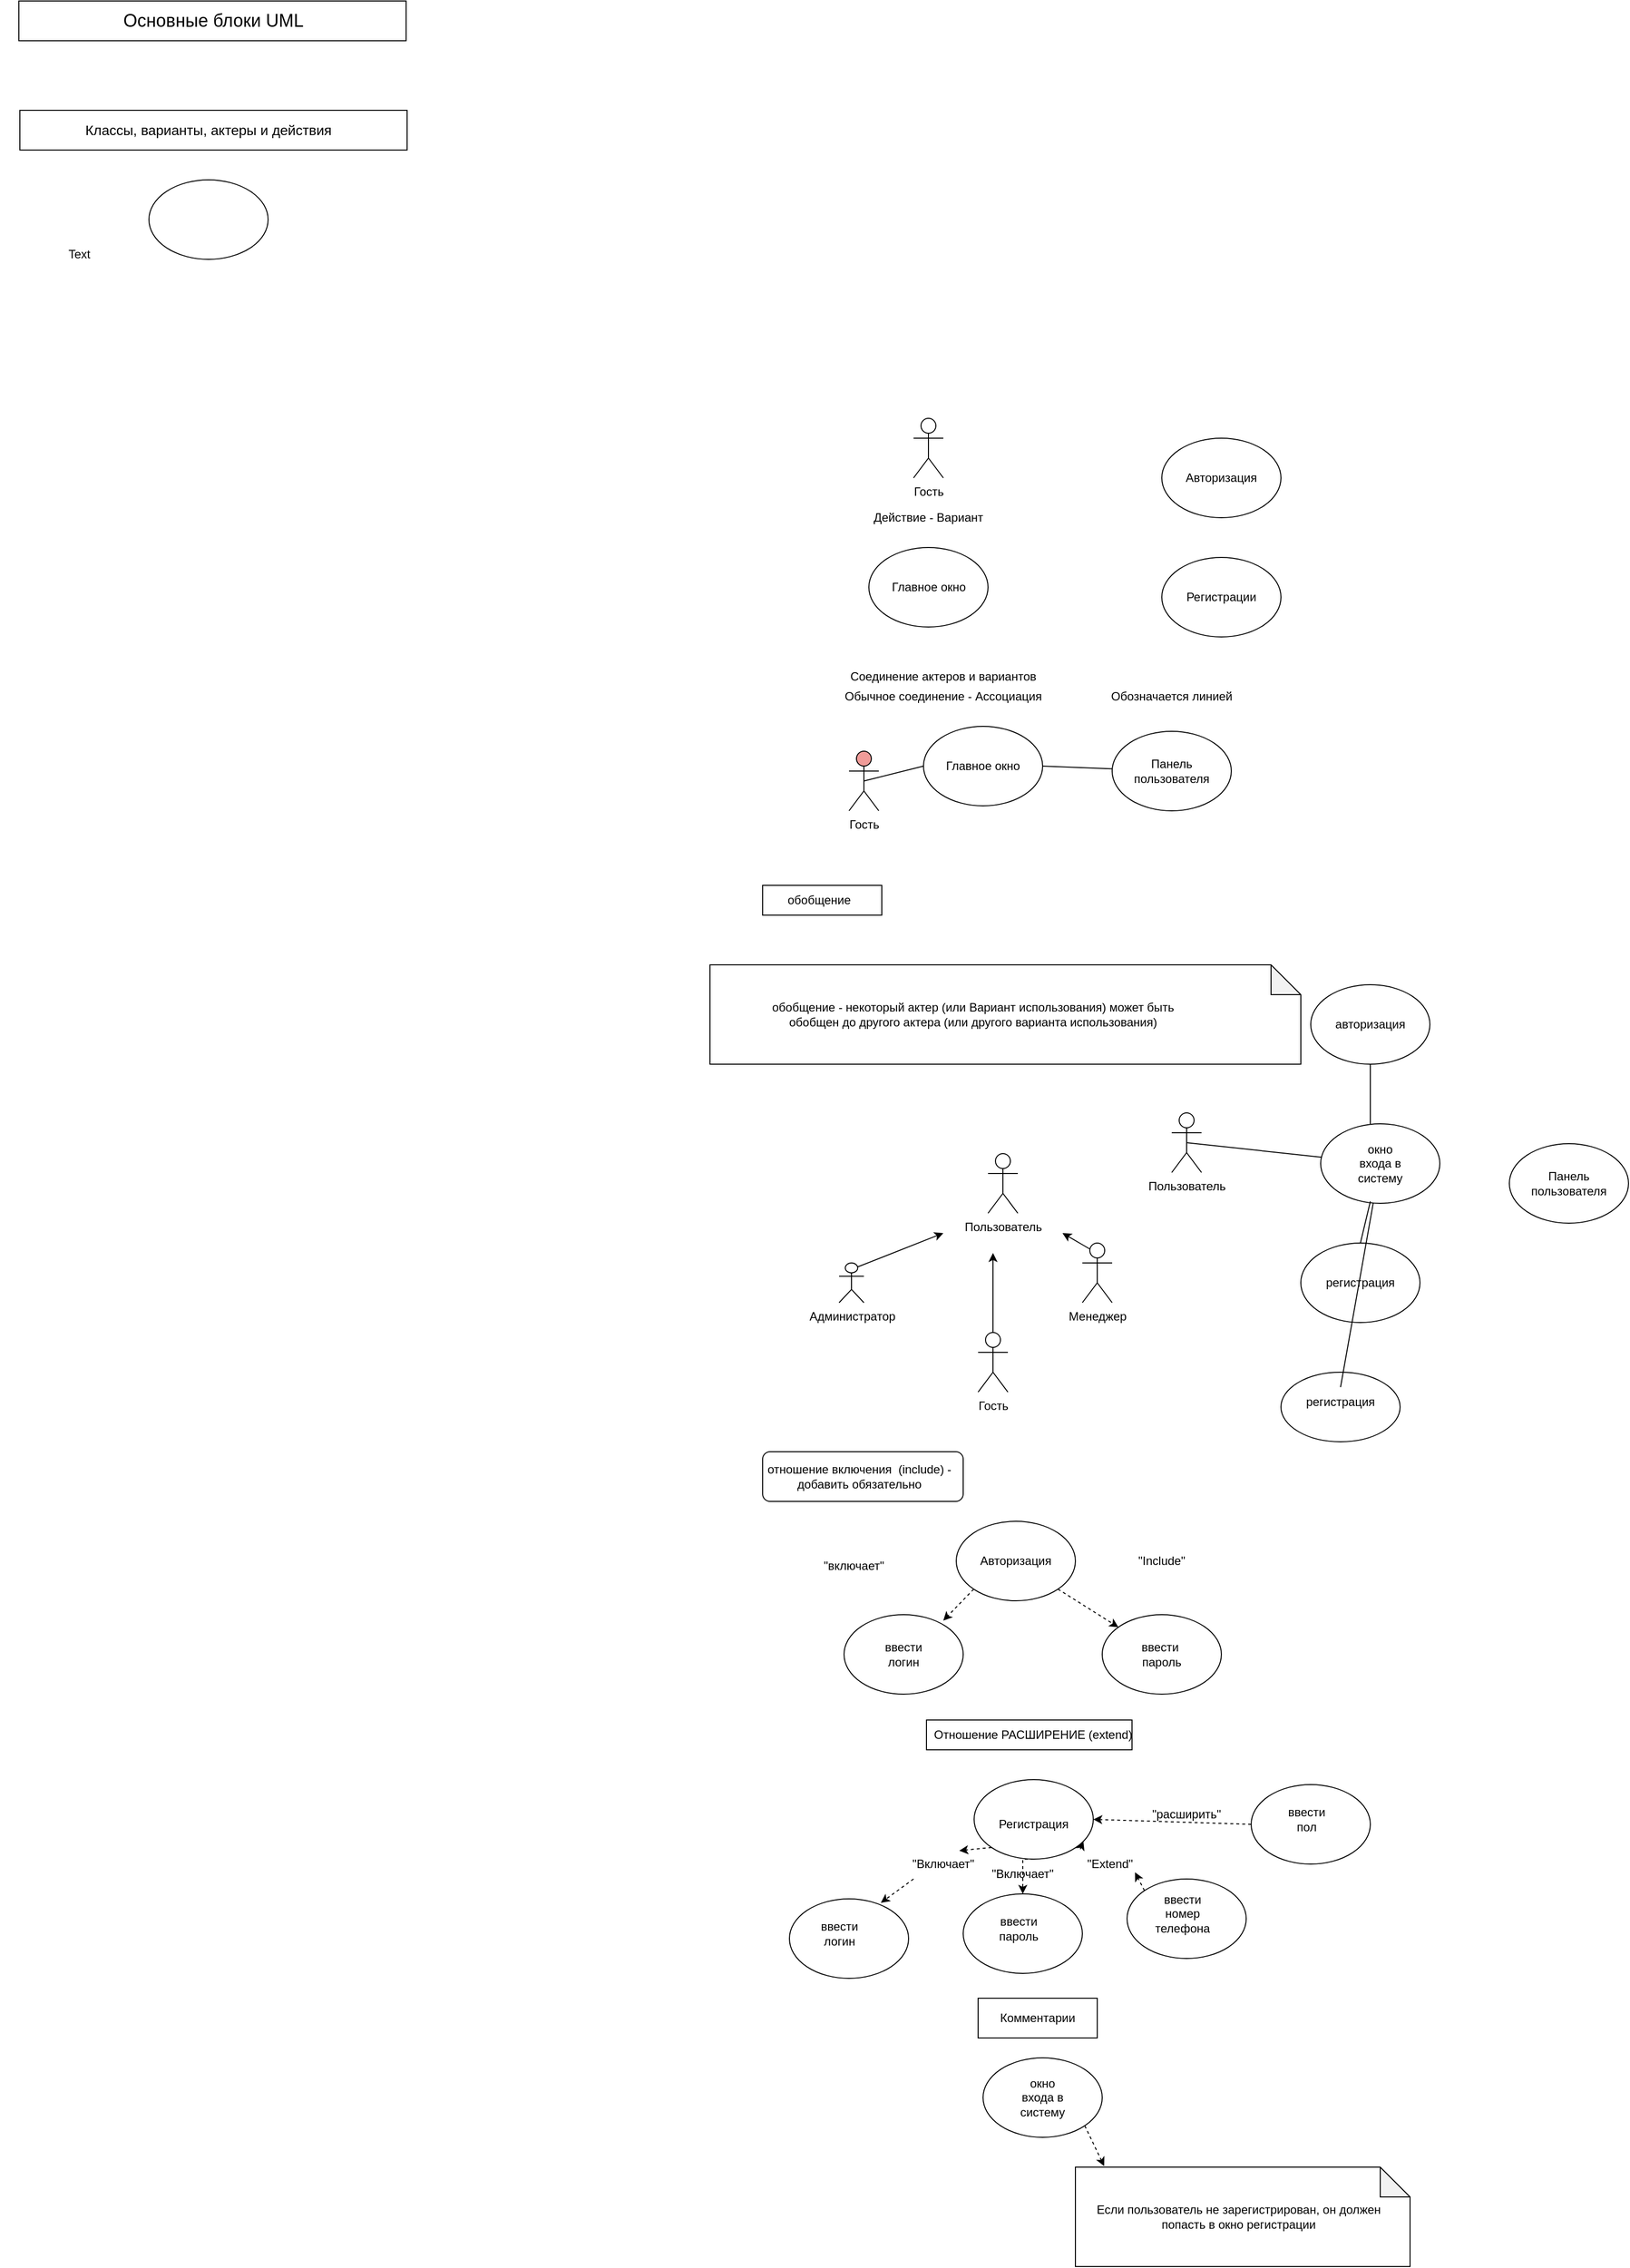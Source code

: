 <mxfile version="24.8.1">
  <diagram name="Страница — 1" id="FOtvyurut0e9OAAs1gAz">
    <mxGraphModel dx="1434" dy="793" grid="1" gridSize="10" guides="1" tooltips="1" connect="1" arrows="1" fold="1" page="1" pageScale="1" pageWidth="827" pageHeight="1169" math="0" shadow="0">
      <root>
        <mxCell id="0" />
        <mxCell id="1" parent="0" />
        <mxCell id="MC5am3bXcMpyfJ8UCvmq-80" value="" style="rounded=0;whiteSpace=wrap;html=1;" vertex="1" parent="1">
          <mxGeometry x="1133" y="1780" width="207" height="30" as="geometry" />
        </mxCell>
        <mxCell id="MC5am3bXcMpyfJ8UCvmq-4" value="" style="rounded=0;whiteSpace=wrap;html=1;" vertex="1" parent="1">
          <mxGeometry x="219" y="50" width="390" height="40" as="geometry" />
        </mxCell>
        <mxCell id="MC5am3bXcMpyfJ8UCvmq-5" value="&lt;font style=&quot;font-size: 18px;&quot;&gt;Основные блоки UML&lt;/font&gt;" style="text;html=1;align=center;verticalAlign=middle;whiteSpace=wrap;rounded=0;" vertex="1" parent="1">
          <mxGeometry x="260" y="55" width="310" height="30" as="geometry" />
        </mxCell>
        <mxCell id="MC5am3bXcMpyfJ8UCvmq-6" value="" style="rounded=0;whiteSpace=wrap;html=1;" vertex="1" parent="1">
          <mxGeometry x="220" y="160" width="390" height="40" as="geometry" />
        </mxCell>
        <mxCell id="MC5am3bXcMpyfJ8UCvmq-7" value="Text" style="text;html=1;align=center;verticalAlign=middle;whiteSpace=wrap;rounded=0;" vertex="1" parent="1">
          <mxGeometry x="250" y="290" width="60" height="30" as="geometry" />
        </mxCell>
        <mxCell id="MC5am3bXcMpyfJ8UCvmq-9" value="" style="ellipse;whiteSpace=wrap;html=1;" vertex="1" parent="1">
          <mxGeometry x="350" y="230" width="120" height="80" as="geometry" />
        </mxCell>
        <mxCell id="MC5am3bXcMpyfJ8UCvmq-10" value="&lt;font style=&quot;font-size: 14px;&quot;&gt;Классы, варианты, актеры и действия&lt;/font&gt;" style="text;html=1;align=center;verticalAlign=middle;whiteSpace=wrap;rounded=0;" vertex="1" parent="1">
          <mxGeometry x="200" y="165" width="420" height="30" as="geometry" />
        </mxCell>
        <mxCell id="MC5am3bXcMpyfJ8UCvmq-12" value="Гость" style="shape=umlActor;verticalLabelPosition=bottom;verticalAlign=top;html=1;outlineConnect=0;" vertex="1" parent="1">
          <mxGeometry x="1120" y="470" width="30" height="60" as="geometry" />
        </mxCell>
        <mxCell id="MC5am3bXcMpyfJ8UCvmq-13" value="Действие - Вариант" style="text;html=1;align=center;verticalAlign=middle;whiteSpace=wrap;rounded=0;" vertex="1" parent="1">
          <mxGeometry x="1055" y="555" width="160" height="30" as="geometry" />
        </mxCell>
        <mxCell id="MC5am3bXcMpyfJ8UCvmq-14" value="" style="ellipse;whiteSpace=wrap;html=1;" vertex="1" parent="1">
          <mxGeometry x="1075" y="600" width="120" height="80" as="geometry" />
        </mxCell>
        <mxCell id="MC5am3bXcMpyfJ8UCvmq-16" value="Главное окно" style="text;html=1;align=center;verticalAlign=middle;whiteSpace=wrap;rounded=0;" vertex="1" parent="1">
          <mxGeometry x="1087.5" y="625" width="95" height="30" as="geometry" />
        </mxCell>
        <mxCell id="MC5am3bXcMpyfJ8UCvmq-17" value="" style="ellipse;whiteSpace=wrap;html=1;" vertex="1" parent="1">
          <mxGeometry x="1370" y="490" width="120" height="80" as="geometry" />
        </mxCell>
        <mxCell id="MC5am3bXcMpyfJ8UCvmq-18" value="Авторизация" style="text;html=1;align=center;verticalAlign=middle;whiteSpace=wrap;rounded=0;" vertex="1" parent="1">
          <mxGeometry x="1400" y="515" width="60" height="30" as="geometry" />
        </mxCell>
        <mxCell id="MC5am3bXcMpyfJ8UCvmq-19" value="" style="ellipse;whiteSpace=wrap;html=1;" vertex="1" parent="1">
          <mxGeometry x="1370" y="610" width="120" height="80" as="geometry" />
        </mxCell>
        <mxCell id="MC5am3bXcMpyfJ8UCvmq-20" value="Регистрации" style="text;html=1;align=center;verticalAlign=middle;whiteSpace=wrap;rounded=0;" vertex="1" parent="1">
          <mxGeometry x="1400" y="635" width="60" height="30" as="geometry" />
        </mxCell>
        <mxCell id="MC5am3bXcMpyfJ8UCvmq-21" value="Соединение актеров и вариантов" style="text;html=1;align=center;verticalAlign=middle;whiteSpace=wrap;rounded=0;" vertex="1" parent="1">
          <mxGeometry x="1030" y="720" width="240" height="20" as="geometry" />
        </mxCell>
        <mxCell id="MC5am3bXcMpyfJ8UCvmq-23" value="Обычное соединение - Ассоциация&lt;span style=&quot;color: rgba(0, 0, 0, 0); font-family: monospace; font-size: 0px; text-align: start; text-wrap: nowrap;&quot;&gt;%3CmxGraphModel%3E%3Croot%3E%3CmxCell%20id%3D%220%22%2F%3E%3CmxCell%20id%3D%221%22%20parent%3D%220%22%2F%3E%3CmxCell%20id%3D%222%22%20value%3D%22%D0%A1%D0%BE%D0%B5%D0%B4%D0%B8%D0%BD%D0%B5%D0%BD%D0%B8%D0%B5%20%D0%B0%D0%BA%D1%82%D0%B5%D1%80%D0%BE%D0%B2%20%D0%B8%20%D0%B2%D0%B0%D1%80%D0%B8%D0%B0%D0%BD%D1%82%D0%BE%D0%B2%22%20style%3D%22text%3Bhtml%3D1%3Balign%3Dcenter%3BverticalAlign%3Dmiddle%3BwhiteSpace%3Dwrap%3Brounded%3D0%3B%22%20vertex%3D%221%22%20parent%3D%221%22%3E%3CmxGeometry%20x%3D%221030%22%20y%3D%22720%22%20width%3D%22240%22%20height%3D%2220%22%20as%3D%22geometry%22%2F%3E%3C%2FmxCell%3E%3C%2Froot%3E%3C%2FmxGraphModel%3E&lt;/span&gt;" style="text;html=1;align=center;verticalAlign=middle;whiteSpace=wrap;rounded=0;" vertex="1" parent="1">
          <mxGeometry x="1030" y="740" width="240" height="20" as="geometry" />
        </mxCell>
        <mxCell id="MC5am3bXcMpyfJ8UCvmq-24" value="Обозначается линией" style="text;html=1;align=center;verticalAlign=middle;whiteSpace=wrap;rounded=0;" vertex="1" parent="1">
          <mxGeometry x="1310" y="740" width="140" height="20" as="geometry" />
        </mxCell>
        <mxCell id="MC5am3bXcMpyfJ8UCvmq-25" value="" style="ellipse;whiteSpace=wrap;html=1;" vertex="1" parent="1">
          <mxGeometry x="1130" y="780" width="120" height="80" as="geometry" />
        </mxCell>
        <mxCell id="MC5am3bXcMpyfJ8UCvmq-35" style="rounded=0;orthogonalLoop=1;jettySize=auto;html=1;endArrow=none;endFill=0;" edge="1" parent="1" target="MC5am3bXcMpyfJ8UCvmq-33">
          <mxGeometry relative="1" as="geometry">
            <mxPoint x="1250" y="820" as="sourcePoint" />
          </mxGeometry>
        </mxCell>
        <mxCell id="MC5am3bXcMpyfJ8UCvmq-26" value="Главное окно" style="text;html=1;align=center;verticalAlign=middle;whiteSpace=wrap;rounded=0;" vertex="1" parent="1">
          <mxGeometry x="1145" y="805" width="90" height="30" as="geometry" />
        </mxCell>
        <mxCell id="MC5am3bXcMpyfJ8UCvmq-31" style="rounded=0;orthogonalLoop=1;jettySize=auto;html=1;exitX=0.5;exitY=0.5;exitDx=0;exitDy=0;exitPerimeter=0;entryX=0;entryY=0.5;entryDx=0;entryDy=0;startArrow=none;startFill=0;endArrow=none;endFill=0;" edge="1" parent="1" source="MC5am3bXcMpyfJ8UCvmq-27" target="MC5am3bXcMpyfJ8UCvmq-25">
          <mxGeometry relative="1" as="geometry" />
        </mxCell>
        <mxCell id="MC5am3bXcMpyfJ8UCvmq-27" value="Гость" style="shape=umlActor;verticalLabelPosition=bottom;verticalAlign=top;html=1;outlineConnect=0;fillColor=#F19C99;" vertex="1" parent="1">
          <mxGeometry x="1055" y="805" width="30" height="60" as="geometry" />
        </mxCell>
        <mxCell id="MC5am3bXcMpyfJ8UCvmq-33" value="" style="ellipse;whiteSpace=wrap;html=1;" vertex="1" parent="1">
          <mxGeometry x="1320" y="785" width="120" height="80" as="geometry" />
        </mxCell>
        <mxCell id="MC5am3bXcMpyfJ8UCvmq-34" value="Панель пользователя" style="text;html=1;align=center;verticalAlign=middle;whiteSpace=wrap;rounded=0;" vertex="1" parent="1">
          <mxGeometry x="1350" y="810" width="60" height="30" as="geometry" />
        </mxCell>
        <mxCell id="MC5am3bXcMpyfJ8UCvmq-36" value="" style="rounded=0;whiteSpace=wrap;html=1;" vertex="1" parent="1">
          <mxGeometry x="968" y="940" width="120" height="30" as="geometry" />
        </mxCell>
        <mxCell id="MC5am3bXcMpyfJ8UCvmq-37" value="обобщение" style="text;html=1;align=center;verticalAlign=middle;whiteSpace=wrap;rounded=0;" vertex="1" parent="1">
          <mxGeometry x="995" y="940" width="60" height="30" as="geometry" />
        </mxCell>
        <mxCell id="MC5am3bXcMpyfJ8UCvmq-40" value="" style="shape=note;whiteSpace=wrap;html=1;backgroundOutline=1;darkOpacity=0.05;" vertex="1" parent="1">
          <mxGeometry x="915" y="1020" width="595" height="100" as="geometry" />
        </mxCell>
        <mxCell id="MC5am3bXcMpyfJ8UCvmq-41" value="обобщение - некоторый актер (или Вариант использования) может быть обобщен до другого актера (или другого варианта использования)" style="text;html=1;align=center;verticalAlign=middle;whiteSpace=wrap;rounded=0;" vertex="1" parent="1">
          <mxGeometry x="950" y="1030" width="460" height="80" as="geometry" />
        </mxCell>
        <mxCell id="MC5am3bXcMpyfJ8UCvmq-42" value="Пользователь&lt;span style=&quot;color: rgba(0, 0, 0, 0); font-family: monospace; font-size: 0px; text-align: start;&quot;&gt;%3CmxGraphModel%3E%3Croot%3E%3CmxCell%20id%3D%220%22%2F%3E%3CmxCell%20id%3D%221%22%20parent%3D%220%22%2F%3E%3CmxCell%20id%3D%222%22%20value%3D%22%D0%9E%D0%B1%D1%8B%D1%87%D0%BD%D0%BE%D0%B5%20%D1%81%D0%BE%D0%B5%D0%B4%D0%B8%D0%BD%D0%B5%D0%BD%D0%B8%D0%B5%20-%20%D0%90%D1%81%D1%81%D0%BE%D1%86%D0%B8%D0%B0%D1%86%D0%B8%D1%8F%26lt%3Bspan%20style%3D%26quot%3Bcolor%3A%20rgba(0%2C%200%2C%200%2C%200)%3B%20font-family%3A%20monospace%3B%20font-size%3A%200px%3B%20text-align%3A%20start%3B%20text-wrap%3A%20nowrap%3B%26quot%3B%26gt%3B%253CmxGraphModel%253E%253Croot%253E%253CmxCell%2520id%253D%25220%2522%252F%253E%253CmxCell%2520id%253D%25221%2522%2520parent%253D%25220%2522%252F%253E%253CmxCell%2520id%253D%25222%2522%2520value%253D%2522%25D0%25A1%25D0%25BE%25D0%25B5%25D0%25B4%25D0%25B8%25D0%25BD%25D0%25B5%25D0%25BD%25D0%25B8%25D0%25B5%2520%25D0%25B0%25D0%25BA%25D1%2582%25D0%25B5%25D1%2580%25D0%25BE%25D0%25B2%2520%25D0%25B8%2520%25D0%25B2%25D0%25B0%25D1%2580%25D0%25B8%25D0%25B0%25D0%25BD%25D1%2582%25D0%25BE%25D0%25B2%2522%2520style%253D%2522text%253Bhtml%253D1%253Balign%253Dcenter%253BverticalAlign%253Dmiddle%253BwhiteSpace%253Dwrap%253Brounded%253D0%253B%2522%2520vertex%253D%25221%2522%2520parent%253D%25221%2522%253E%253CmxGeometry%2520x%253D%25221030%2522%2520y%253D%2522720%2522%2520width%253D%2522240%2522%2520height%253D%252220%2522%2520as%253D%2522geometry%2522%252F%253E%253C%252FmxCell%253E%253C%252Froot%253E%253C%252FmxGraphModel%253E%26lt%3B%2Fspan%26gt%3B%22%20style%3D%22text%3Bhtml%3D1%3Balign%3Dcenter%3BverticalAlign%3Dmiddle%3BwhiteSpace%3Dwrap%3Brounded%3D0%3B%22%20vertex%3D%221%22%20parent%3D%221%22%3E%3CmxGeometry%20x%3D%221030%22%20y%3D%22740%22%20width%3D%22240%22%20height%3D%2220%22%20as%3D%22geometry%22%2F%3E%3C%2FmxCell%3E%3C%2Froot%3E%3C%2FmxGraphModel%3E&lt;/span&gt;" style="shape=umlActor;verticalLabelPosition=bottom;verticalAlign=top;html=1;outlineConnect=0;" vertex="1" parent="1">
          <mxGeometry x="1195" y="1210" width="30" height="60" as="geometry" />
        </mxCell>
        <mxCell id="MC5am3bXcMpyfJ8UCvmq-63" style="rounded=0;orthogonalLoop=1;jettySize=auto;html=1;exitX=0.75;exitY=0.1;exitDx=0;exitDy=0;exitPerimeter=0;" edge="1" parent="1" source="MC5am3bXcMpyfJ8UCvmq-44">
          <mxGeometry relative="1" as="geometry">
            <mxPoint x="1150" y="1290" as="targetPoint" />
          </mxGeometry>
        </mxCell>
        <mxCell id="MC5am3bXcMpyfJ8UCvmq-44" value="Администратор" style="shape=umlActor;verticalLabelPosition=bottom;verticalAlign=top;html=1;outlineConnect=0;" vertex="1" parent="1">
          <mxGeometry x="1045" y="1320" width="25" height="40" as="geometry" />
        </mxCell>
        <mxCell id="MC5am3bXcMpyfJ8UCvmq-62" style="rounded=0;orthogonalLoop=1;jettySize=auto;html=1;exitX=0.25;exitY=0.1;exitDx=0;exitDy=0;exitPerimeter=0;" edge="1" parent="1" source="MC5am3bXcMpyfJ8UCvmq-45">
          <mxGeometry relative="1" as="geometry">
            <mxPoint x="1270" y="1290" as="targetPoint" />
          </mxGeometry>
        </mxCell>
        <mxCell id="MC5am3bXcMpyfJ8UCvmq-45" value="Менеджер&lt;span style=&quot;color: rgba(0, 0, 0, 0); font-family: monospace; font-size: 0px; text-align: start;&quot;&gt;%3CmxGraphModel%3E%3Croot%3E%3CmxCell%20id%3D%220%22%2F%3E%3CmxCell%20id%3D%221%22%20parent%3D%220%22%2F%3E%3CmxCell%20id%3D%222%22%20value%3D%22%D0%9F%D0%BE%D0%BB%D1%8C%D0%B7%D0%BE%D0%B2%D0%B0%D1%82%D0%B5%D0%BB%D1%8C%26lt%3Bspan%20style%3D%26quot%3Bcolor%3A%20rgba(0%2C%200%2C%200%2C%200)%3B%20font-family%3A%20monospace%3B%20font-size%3A%200px%3B%20text-align%3A%20start%3B%26quot%3B%26gt%3B%253CmxGraphModel%253E%253Croot%253E%253CmxCell%2520id%253D%25220%2522%252F%253E%253CmxCell%2520id%253D%25221%2522%2520parent%253D%25220%2522%252F%253E%253CmxCell%2520id%253D%25222%2522%2520value%253D%2522%25D0%259E%25D0%25B1%25D1%258B%25D1%2587%25D0%25BD%25D0%25BE%25D0%25B5%2520%25D1%2581%25D0%25BE%25D0%25B5%25D0%25B4%25D0%25B8%25D0%25BD%25D0%25B5%25D0%25BD%25D0%25B8%25D0%25B5%2520-%2520%25D0%2590%25D1%2581%25D1%2581%25D0%25BE%25D1%2586%25D0%25B8%25D0%25B0%25D1%2586%25D0%25B8%25D1%258F%2526lt%253Bspan%2520style%253D%2526quot%253Bcolor%253A%2520rgba(0%252C%25200%252C%25200%252C%25200)%253B%2520font-family%253A%2520monospace%253B%2520font-size%253A%25200px%253B%2520text-align%253A%2520start%253B%2520text-wrap%253A%2520nowrap%253B%2526quot%253B%2526gt%253B%25253CmxGraphModel%25253E%25253Croot%25253E%25253CmxCell%252520id%25253D%2525220%252522%25252F%25253E%25253CmxCell%252520id%25253D%2525221%252522%252520parent%25253D%2525220%252522%25252F%25253E%25253CmxCell%252520id%25253D%2525222%252522%252520value%25253D%252522%2525D0%2525A1%2525D0%2525BE%2525D0%2525B5%2525D0%2525B4%2525D0%2525B8%2525D0%2525BD%2525D0%2525B5%2525D0%2525BD%2525D0%2525B8%2525D0%2525B5%252520%2525D0%2525B0%2525D0%2525BA%2525D1%252582%2525D0%2525B5%2525D1%252580%2525D0%2525BE%2525D0%2525B2%252520%2525D0%2525B8%252520%2525D0%2525B2%2525D0%2525B0%2525D1%252580%2525D0%2525B8%2525D0%2525B0%2525D0%2525BD%2525D1%252582%2525D0%2525BE%2525D0%2525B2%252522%252520style%25253D%252522text%25253Bhtml%25253D1%25253Balign%25253Dcenter%25253BverticalAlign%25253Dmiddle%25253BwhiteSpace%25253Dwrap%25253Brounded%25253D0%25253B%252522%252520vertex%25253D%2525221%252522%252520parent%25253D%2525221%252522%25253E%25253CmxGeometry%252520x%25253D%2525221030%252522%252520y%25253D%252522720%252522%252520width%25253D%252522240%252522%252520height%25253D%25252220%252522%252520as%25253D%252522geometry%252522%25252F%25253E%25253C%25252FmxCell%25253E%25253C%25252Froot%25253E%25253C%25252FmxGraphModel%25253E%2526lt%253B%252Fspan%2526gt%253B%2522%2520style%253D%2522text%253Bhtml%253D1%253Balign%253Dcenter%253BverticalAlign%253Dmiddle%253BwhiteSpace%253Dwrap%253Brounded%253D0%253B%2522%2520vertex%253D%25221%2522%2520parent%253D%25221%2522%253E%253CmxGeometry%2520x%253D%25221030%2522%2520y%253D%2522740%2522%2520width%253D%2522240%2522%2520height%253D%252220%2522%2520as%253D%2522geometry%2522%252F%253E%253C%252FmxCell%253E%253C%252Froot%253E%253C%252FmxGraphModel%253E%26lt%3B%2Fspan%26gt%3B%22%20style%3D%22shape%3DumlActor%3BverticalLabelPosition%3Dbottom%3BverticalAlign%3Dtop%3Bhtml%3D1%3BoutlineConnect%3D0%3B%22%20vertex%3D%221%22%20parent%3D%221%22%3E%3CmxGeometry%20x%3D%221195%22%20y%3D%221210%22%20width%3D%2230%22%20height%3D%2260%22%20as%3D%22geometry%22%2F%3E%3C%2FmxCell%3E%3C%2Froot%3E%3C%2FmxGraphModel%3E&lt;/span&gt;" style="shape=umlActor;verticalLabelPosition=bottom;verticalAlign=top;html=1;outlineConnect=0;" vertex="1" parent="1">
          <mxGeometry x="1290" y="1300" width="30" height="60" as="geometry" />
        </mxCell>
        <mxCell id="MC5am3bXcMpyfJ8UCvmq-61" style="edgeStyle=orthogonalEdgeStyle;rounded=0;orthogonalLoop=1;jettySize=auto;html=1;exitX=0.5;exitY=0;exitDx=0;exitDy=0;exitPerimeter=0;" edge="1" parent="1" source="MC5am3bXcMpyfJ8UCvmq-46">
          <mxGeometry relative="1" as="geometry">
            <mxPoint x="1200" y="1310" as="targetPoint" />
          </mxGeometry>
        </mxCell>
        <mxCell id="MC5am3bXcMpyfJ8UCvmq-46" value="Гость" style="shape=umlActor;verticalLabelPosition=bottom;verticalAlign=top;html=1;outlineConnect=0;" vertex="1" parent="1">
          <mxGeometry x="1185" y="1390" width="30" height="60" as="geometry" />
        </mxCell>
        <mxCell id="MC5am3bXcMpyfJ8UCvmq-53" style="rounded=0;orthogonalLoop=1;jettySize=auto;html=1;exitX=0.5;exitY=0.5;exitDx=0;exitDy=0;exitPerimeter=0;endArrow=none;endFill=0;" edge="1" parent="1" source="MC5am3bXcMpyfJ8UCvmq-48" target="MC5am3bXcMpyfJ8UCvmq-49">
          <mxGeometry relative="1" as="geometry" />
        </mxCell>
        <mxCell id="MC5am3bXcMpyfJ8UCvmq-48" value="Пользователь" style="shape=umlActor;verticalLabelPosition=bottom;verticalAlign=top;html=1;outlineConnect=0;" vertex="1" parent="1">
          <mxGeometry x="1380" y="1169" width="30" height="60" as="geometry" />
        </mxCell>
        <mxCell id="MC5am3bXcMpyfJ8UCvmq-49" value="" style="ellipse;whiteSpace=wrap;html=1;" vertex="1" parent="1">
          <mxGeometry x="1530" y="1180" width="120" height="80" as="geometry" />
        </mxCell>
        <mxCell id="MC5am3bXcMpyfJ8UCvmq-50" value="окно входа в систему" style="text;html=1;align=center;verticalAlign=middle;whiteSpace=wrap;rounded=0;" vertex="1" parent="1">
          <mxGeometry x="1560" y="1205" width="60" height="30" as="geometry" />
        </mxCell>
        <mxCell id="MC5am3bXcMpyfJ8UCvmq-51" value="" style="ellipse;whiteSpace=wrap;html=1;" vertex="1" parent="1">
          <mxGeometry x="1520" y="1040" width="120" height="80" as="geometry" />
        </mxCell>
        <mxCell id="MC5am3bXcMpyfJ8UCvmq-52" value="авторизация" style="text;html=1;align=center;verticalAlign=middle;whiteSpace=wrap;rounded=0;" vertex="1" parent="1">
          <mxGeometry x="1550" y="1065" width="60" height="30" as="geometry" />
        </mxCell>
        <mxCell id="MC5am3bXcMpyfJ8UCvmq-54" value="" style="ellipse;whiteSpace=wrap;html=1;" vertex="1" parent="1">
          <mxGeometry x="1510" y="1300" width="120" height="80" as="geometry" />
        </mxCell>
        <mxCell id="MC5am3bXcMpyfJ8UCvmq-55" value="регистрация" style="text;html=1;align=center;verticalAlign=middle;whiteSpace=wrap;rounded=0;" vertex="1" parent="1">
          <mxGeometry x="1540" y="1325" width="60" height="30" as="geometry" />
        </mxCell>
        <mxCell id="MC5am3bXcMpyfJ8UCvmq-56" style="rounded=0;orthogonalLoop=1;jettySize=auto;html=1;exitX=0.5;exitY=1;exitDx=0;exitDy=0;endArrow=none;endFill=0;" edge="1" parent="1" source="MC5am3bXcMpyfJ8UCvmq-51">
          <mxGeometry relative="1" as="geometry">
            <mxPoint x="1580" y="1180" as="targetPoint" />
          </mxGeometry>
        </mxCell>
        <mxCell id="MC5am3bXcMpyfJ8UCvmq-57" style="rounded=0;orthogonalLoop=1;jettySize=auto;html=1;exitX=0.5;exitY=0;exitDx=0;exitDy=0;entryX=0.417;entryY=0.975;entryDx=0;entryDy=0;entryPerimeter=0;endArrow=none;endFill=0;" edge="1" parent="1" source="MC5am3bXcMpyfJ8UCvmq-54" target="MC5am3bXcMpyfJ8UCvmq-49">
          <mxGeometry relative="1" as="geometry" />
        </mxCell>
        <mxCell id="MC5am3bXcMpyfJ8UCvmq-59" value="" style="ellipse;whiteSpace=wrap;html=1;" vertex="1" parent="1">
          <mxGeometry x="1490" y="1430" width="120" height="70" as="geometry" />
        </mxCell>
        <mxCell id="MC5am3bXcMpyfJ8UCvmq-60" style="rounded=0;orthogonalLoop=1;jettySize=auto;html=1;exitX=0.5;exitY=0;exitDx=0;exitDy=0;endArrow=none;endFill=0;" edge="1" parent="1" source="MC5am3bXcMpyfJ8UCvmq-58" target="MC5am3bXcMpyfJ8UCvmq-49">
          <mxGeometry relative="1" as="geometry" />
        </mxCell>
        <mxCell id="MC5am3bXcMpyfJ8UCvmq-58" value="регистрация" style="text;html=1;align=center;verticalAlign=middle;whiteSpace=wrap;rounded=0;" vertex="1" parent="1">
          <mxGeometry x="1520" y="1445" width="60" height="30" as="geometry" />
        </mxCell>
        <mxCell id="MC5am3bXcMpyfJ8UCvmq-64" value="" style="ellipse;whiteSpace=wrap;html=1;" vertex="1" parent="1">
          <mxGeometry x="1720" y="1200" width="120" height="80" as="geometry" />
        </mxCell>
        <mxCell id="MC5am3bXcMpyfJ8UCvmq-65" value="Панель пользователя" style="text;html=1;align=center;verticalAlign=middle;whiteSpace=wrap;rounded=0;" vertex="1" parent="1">
          <mxGeometry x="1750" y="1225" width="60" height="30" as="geometry" />
        </mxCell>
        <mxCell id="MC5am3bXcMpyfJ8UCvmq-66" value="" style="rounded=1;whiteSpace=wrap;html=1;" vertex="1" parent="1">
          <mxGeometry x="968" y="1510" width="202" height="50" as="geometry" />
        </mxCell>
        <mxCell id="MC5am3bXcMpyfJ8UCvmq-67" value="отношение включения&amp;nbsp; (include) - добавить обязательно" style="text;html=1;align=center;verticalAlign=middle;whiteSpace=wrap;rounded=0;" vertex="1" parent="1">
          <mxGeometry x="968" y="1520" width="195" height="30" as="geometry" />
        </mxCell>
        <mxCell id="MC5am3bXcMpyfJ8UCvmq-74" style="rounded=0;orthogonalLoop=1;jettySize=auto;html=1;exitX=1;exitY=1;exitDx=0;exitDy=0;dashed=1;" edge="1" parent="1" source="MC5am3bXcMpyfJ8UCvmq-68" target="MC5am3bXcMpyfJ8UCvmq-71">
          <mxGeometry relative="1" as="geometry" />
        </mxCell>
        <mxCell id="MC5am3bXcMpyfJ8UCvmq-68" value="" style="ellipse;whiteSpace=wrap;html=1;" vertex="1" parent="1">
          <mxGeometry x="1163" y="1580" width="120" height="80" as="geometry" />
        </mxCell>
        <mxCell id="MC5am3bXcMpyfJ8UCvmq-69" value="Авторизация" style="text;html=1;align=center;verticalAlign=middle;whiteSpace=wrap;rounded=0;" vertex="1" parent="1">
          <mxGeometry x="1193" y="1605" width="60" height="30" as="geometry" />
        </mxCell>
        <mxCell id="MC5am3bXcMpyfJ8UCvmq-70" value="" style="ellipse;whiteSpace=wrap;html=1;" vertex="1" parent="1">
          <mxGeometry x="1050" y="1674" width="120" height="80" as="geometry" />
        </mxCell>
        <mxCell id="MC5am3bXcMpyfJ8UCvmq-71" value="" style="ellipse;whiteSpace=wrap;html=1;" vertex="1" parent="1">
          <mxGeometry x="1310" y="1674" width="120" height="80" as="geometry" />
        </mxCell>
        <mxCell id="MC5am3bXcMpyfJ8UCvmq-72" value="ввести логин" style="text;html=1;align=center;verticalAlign=middle;whiteSpace=wrap;rounded=0;" vertex="1" parent="1">
          <mxGeometry x="1080" y="1699" width="60" height="30" as="geometry" />
        </mxCell>
        <mxCell id="MC5am3bXcMpyfJ8UCvmq-73" value="ввести&amp;nbsp; пароль" style="text;html=1;align=center;verticalAlign=middle;whiteSpace=wrap;rounded=0;" vertex="1" parent="1">
          <mxGeometry x="1340" y="1699" width="60" height="30" as="geometry" />
        </mxCell>
        <mxCell id="MC5am3bXcMpyfJ8UCvmq-75" style="rounded=0;orthogonalLoop=1;jettySize=auto;html=1;exitX=0;exitY=1;exitDx=0;exitDy=0;entryX=0.833;entryY=0.075;entryDx=0;entryDy=0;entryPerimeter=0;dashed=1;" edge="1" parent="1" source="MC5am3bXcMpyfJ8UCvmq-68" target="MC5am3bXcMpyfJ8UCvmq-70">
          <mxGeometry relative="1" as="geometry" />
        </mxCell>
        <mxCell id="MC5am3bXcMpyfJ8UCvmq-76" value="&quot;Include&quot;" style="text;html=1;align=center;verticalAlign=middle;whiteSpace=wrap;rounded=0;" vertex="1" parent="1">
          <mxGeometry x="1340" y="1605" width="60" height="30" as="geometry" />
        </mxCell>
        <mxCell id="MC5am3bXcMpyfJ8UCvmq-77" value="&quot;включает&quot;" style="text;html=1;align=center;verticalAlign=middle;whiteSpace=wrap;rounded=0;" vertex="1" parent="1">
          <mxGeometry x="1030" y="1610" width="60" height="30" as="geometry" />
        </mxCell>
        <mxCell id="MC5am3bXcMpyfJ8UCvmq-78" value="Отношение РАСШИРЕНИЕ (extend)" style="text;html=1;align=center;verticalAlign=middle;whiteSpace=wrap;rounded=0;" vertex="1" parent="1">
          <mxGeometry x="1133" y="1780" width="215" height="30" as="geometry" />
        </mxCell>
        <mxCell id="MC5am3bXcMpyfJ8UCvmq-93" style="edgeStyle=orthogonalEdgeStyle;rounded=0;orthogonalLoop=1;jettySize=auto;html=1;exitX=0.5;exitY=1;exitDx=0;exitDy=0;entryX=0.5;entryY=0;entryDx=0;entryDy=0;dashed=1;" edge="1" parent="1" source="MC5am3bXcMpyfJ8UCvmq-81" target="MC5am3bXcMpyfJ8UCvmq-85">
          <mxGeometry relative="1" as="geometry" />
        </mxCell>
        <mxCell id="MC5am3bXcMpyfJ8UCvmq-81" value="" style="ellipse;whiteSpace=wrap;html=1;" vertex="1" parent="1">
          <mxGeometry x="1181" y="1840" width="120" height="80" as="geometry" />
        </mxCell>
        <mxCell id="MC5am3bXcMpyfJ8UCvmq-82" value="Регистрация" style="text;html=1;align=center;verticalAlign=middle;whiteSpace=wrap;rounded=0;" vertex="1" parent="1">
          <mxGeometry x="1211" y="1870" width="60" height="30" as="geometry" />
        </mxCell>
        <mxCell id="MC5am3bXcMpyfJ8UCvmq-83" value="" style="ellipse;whiteSpace=wrap;html=1;" vertex="1" parent="1">
          <mxGeometry x="995" y="1960" width="120" height="80" as="geometry" />
        </mxCell>
        <mxCell id="MC5am3bXcMpyfJ8UCvmq-84" value="ввести логин" style="text;html=1;align=center;verticalAlign=middle;whiteSpace=wrap;rounded=0;" vertex="1" parent="1">
          <mxGeometry x="1021" y="1980" width="49" height="30" as="geometry" />
        </mxCell>
        <mxCell id="MC5am3bXcMpyfJ8UCvmq-85" value="" style="ellipse;whiteSpace=wrap;html=1;" vertex="1" parent="1">
          <mxGeometry x="1170" y="1955" width="120" height="80" as="geometry" />
        </mxCell>
        <mxCell id="MC5am3bXcMpyfJ8UCvmq-86" value="ввести пароль" style="text;html=1;align=center;verticalAlign=middle;whiteSpace=wrap;rounded=0;" vertex="1" parent="1">
          <mxGeometry x="1196" y="1975" width="60" height="30" as="geometry" />
        </mxCell>
        <mxCell id="MC5am3bXcMpyfJ8UCvmq-87" value="" style="ellipse;whiteSpace=wrap;html=1;" vertex="1" parent="1">
          <mxGeometry x="1335" y="1940" width="120" height="80" as="geometry" />
        </mxCell>
        <mxCell id="MC5am3bXcMpyfJ8UCvmq-88" value="ввести номер телефона" style="text;html=1;align=center;verticalAlign=middle;whiteSpace=wrap;rounded=0;" vertex="1" parent="1">
          <mxGeometry x="1361" y="1960" width="60" height="30" as="geometry" />
        </mxCell>
        <mxCell id="MC5am3bXcMpyfJ8UCvmq-91" style="rounded=0;orthogonalLoop=1;jettySize=auto;html=1;exitX=0;exitY=0.5;exitDx=0;exitDy=0;entryX=1;entryY=0.5;entryDx=0;entryDy=0;dashed=1;" edge="1" parent="1" source="MC5am3bXcMpyfJ8UCvmq-89" target="MC5am3bXcMpyfJ8UCvmq-81">
          <mxGeometry relative="1" as="geometry" />
        </mxCell>
        <mxCell id="MC5am3bXcMpyfJ8UCvmq-89" value="" style="ellipse;whiteSpace=wrap;html=1;" vertex="1" parent="1">
          <mxGeometry x="1460" y="1845" width="120" height="80" as="geometry" />
        </mxCell>
        <mxCell id="MC5am3bXcMpyfJ8UCvmq-90" value="ввести пол" style="text;html=1;align=center;verticalAlign=middle;whiteSpace=wrap;rounded=0;" vertex="1" parent="1">
          <mxGeometry x="1486" y="1865" width="60" height="30" as="geometry" />
        </mxCell>
        <mxCell id="MC5am3bXcMpyfJ8UCvmq-92" style="rounded=0;orthogonalLoop=1;jettySize=auto;html=1;exitX=0;exitY=0;exitDx=0;exitDy=0;entryX=0.917;entryY=0.775;entryDx=0;entryDy=0;entryPerimeter=0;dashed=1;" edge="1" parent="1" source="MC5am3bXcMpyfJ8UCvmq-98" target="MC5am3bXcMpyfJ8UCvmq-81">
          <mxGeometry relative="1" as="geometry" />
        </mxCell>
        <mxCell id="MC5am3bXcMpyfJ8UCvmq-94" style="rounded=0;orthogonalLoop=1;jettySize=auto;html=1;exitX=0;exitY=1;exitDx=0;exitDy=0;entryX=0.767;entryY=0.05;entryDx=0;entryDy=0;entryPerimeter=0;dashed=1;" edge="1" parent="1" source="MC5am3bXcMpyfJ8UCvmq-95" target="MC5am3bXcMpyfJ8UCvmq-83">
          <mxGeometry relative="1" as="geometry" />
        </mxCell>
        <mxCell id="MC5am3bXcMpyfJ8UCvmq-96" value="" style="rounded=0;orthogonalLoop=1;jettySize=auto;html=1;exitX=0;exitY=1;exitDx=0;exitDy=0;entryX=0.767;entryY=0.05;entryDx=0;entryDy=0;entryPerimeter=0;dashed=1;" edge="1" parent="1" source="MC5am3bXcMpyfJ8UCvmq-81" target="MC5am3bXcMpyfJ8UCvmq-95">
          <mxGeometry relative="1" as="geometry">
            <mxPoint x="1199" y="1908" as="sourcePoint" />
            <mxPoint x="1087" y="1964" as="targetPoint" />
          </mxGeometry>
        </mxCell>
        <mxCell id="MC5am3bXcMpyfJ8UCvmq-95" value="&quot;Включает&quot;" style="text;html=1;align=center;verticalAlign=middle;whiteSpace=wrap;rounded=0;" vertex="1" parent="1">
          <mxGeometry x="1120" y="1910" width="60" height="30" as="geometry" />
        </mxCell>
        <mxCell id="MC5am3bXcMpyfJ8UCvmq-97" value="&quot;Включает&quot;" style="text;html=1;align=center;verticalAlign=middle;whiteSpace=wrap;rounded=0;" vertex="1" parent="1">
          <mxGeometry x="1200" y="1920" width="60" height="30" as="geometry" />
        </mxCell>
        <mxCell id="MC5am3bXcMpyfJ8UCvmq-99" value="" style="rounded=0;orthogonalLoop=1;jettySize=auto;html=1;exitX=0;exitY=0;exitDx=0;exitDy=0;entryX=0.917;entryY=0.775;entryDx=0;entryDy=0;entryPerimeter=0;dashed=1;" edge="1" parent="1" source="MC5am3bXcMpyfJ8UCvmq-87" target="MC5am3bXcMpyfJ8UCvmq-98">
          <mxGeometry relative="1" as="geometry">
            <mxPoint x="1353" y="1952" as="sourcePoint" />
            <mxPoint x="1291" y="1902" as="targetPoint" />
          </mxGeometry>
        </mxCell>
        <mxCell id="MC5am3bXcMpyfJ8UCvmq-98" value="&quot;Extend&quot;" style="text;html=1;align=center;verticalAlign=middle;whiteSpace=wrap;rounded=0;" vertex="1" parent="1">
          <mxGeometry x="1288" y="1910" width="60" height="30" as="geometry" />
        </mxCell>
        <mxCell id="MC5am3bXcMpyfJ8UCvmq-100" value="&quot;расширить&quot;" style="text;html=1;align=center;verticalAlign=middle;whiteSpace=wrap;rounded=0;" vertex="1" parent="1">
          <mxGeometry x="1365" y="1860" width="60" height="30" as="geometry" />
        </mxCell>
        <mxCell id="MC5am3bXcMpyfJ8UCvmq-101" value="" style="rounded=0;whiteSpace=wrap;html=1;" vertex="1" parent="1">
          <mxGeometry x="1185" y="2060" width="120" height="40" as="geometry" />
        </mxCell>
        <mxCell id="MC5am3bXcMpyfJ8UCvmq-102" value="Комментарии" style="text;html=1;align=center;verticalAlign=middle;whiteSpace=wrap;rounded=0;" vertex="1" parent="1">
          <mxGeometry x="1215" y="2065" width="60" height="30" as="geometry" />
        </mxCell>
        <mxCell id="MC5am3bXcMpyfJ8UCvmq-103" value="" style="ellipse;whiteSpace=wrap;html=1;" vertex="1" parent="1">
          <mxGeometry x="1190" y="2120" width="120" height="80" as="geometry" />
        </mxCell>
        <mxCell id="MC5am3bXcMpyfJ8UCvmq-104" value="окно входа в систему" style="text;html=1;align=center;verticalAlign=middle;whiteSpace=wrap;rounded=0;" vertex="1" parent="1">
          <mxGeometry x="1220" y="2145" width="60" height="30" as="geometry" />
        </mxCell>
        <mxCell id="MC5am3bXcMpyfJ8UCvmq-105" value="" style="shape=note;whiteSpace=wrap;html=1;backgroundOutline=1;darkOpacity=0.05;" vertex="1" parent="1">
          <mxGeometry x="1283" y="2230" width="337" height="100" as="geometry" />
        </mxCell>
        <mxCell id="MC5am3bXcMpyfJ8UCvmq-106" value="Если пользователь не зарегистрирован, он должен попасть в окно регистрации" style="text;html=1;align=center;verticalAlign=middle;whiteSpace=wrap;rounded=0;" vertex="1" parent="1">
          <mxGeometry x="1300" y="2265" width="295" height="30" as="geometry" />
        </mxCell>
        <mxCell id="MC5am3bXcMpyfJ8UCvmq-107" style="rounded=0;orthogonalLoop=1;jettySize=auto;html=1;exitX=1;exitY=1;exitDx=0;exitDy=0;entryX=0.086;entryY=-0.01;entryDx=0;entryDy=0;entryPerimeter=0;dashed=1;" edge="1" parent="1" source="MC5am3bXcMpyfJ8UCvmq-103" target="MC5am3bXcMpyfJ8UCvmq-105">
          <mxGeometry relative="1" as="geometry" />
        </mxCell>
      </root>
    </mxGraphModel>
  </diagram>
</mxfile>
